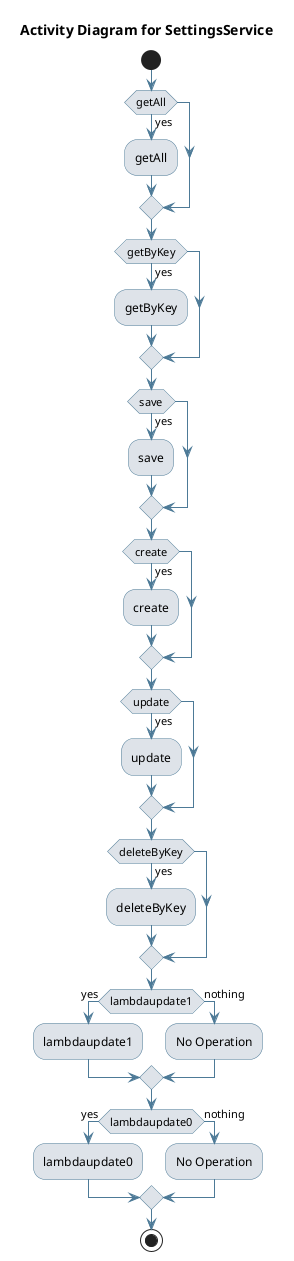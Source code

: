 @startuml
skinparam activity {
 BackgroundColor #DEE3E9 
 BorderColor #4D7A97 
 ArrowColor #4D7A97 
}
!pragma useVerticalIf on
start
title Activity Diagram for SettingsService

if (getAll) then (yes)
:getAll;
endif
if (getByKey) then (yes)
:getByKey;
endif
if (save) then (yes)
:save;
endif
if (create) then (yes)
:create;
endif
if (update) then (yes)
:update;
endif
if (deleteByKey) then (yes)
:deleteByKey;
endif
if (lambdaupdate1) then (yes)
:lambdaupdate1;
else (nothing)
:No Operation;
endif
if (lambdaupdate0) then (yes)
:lambdaupdate0;
else (nothing)
:No Operation;
endif
stop
@enduml
